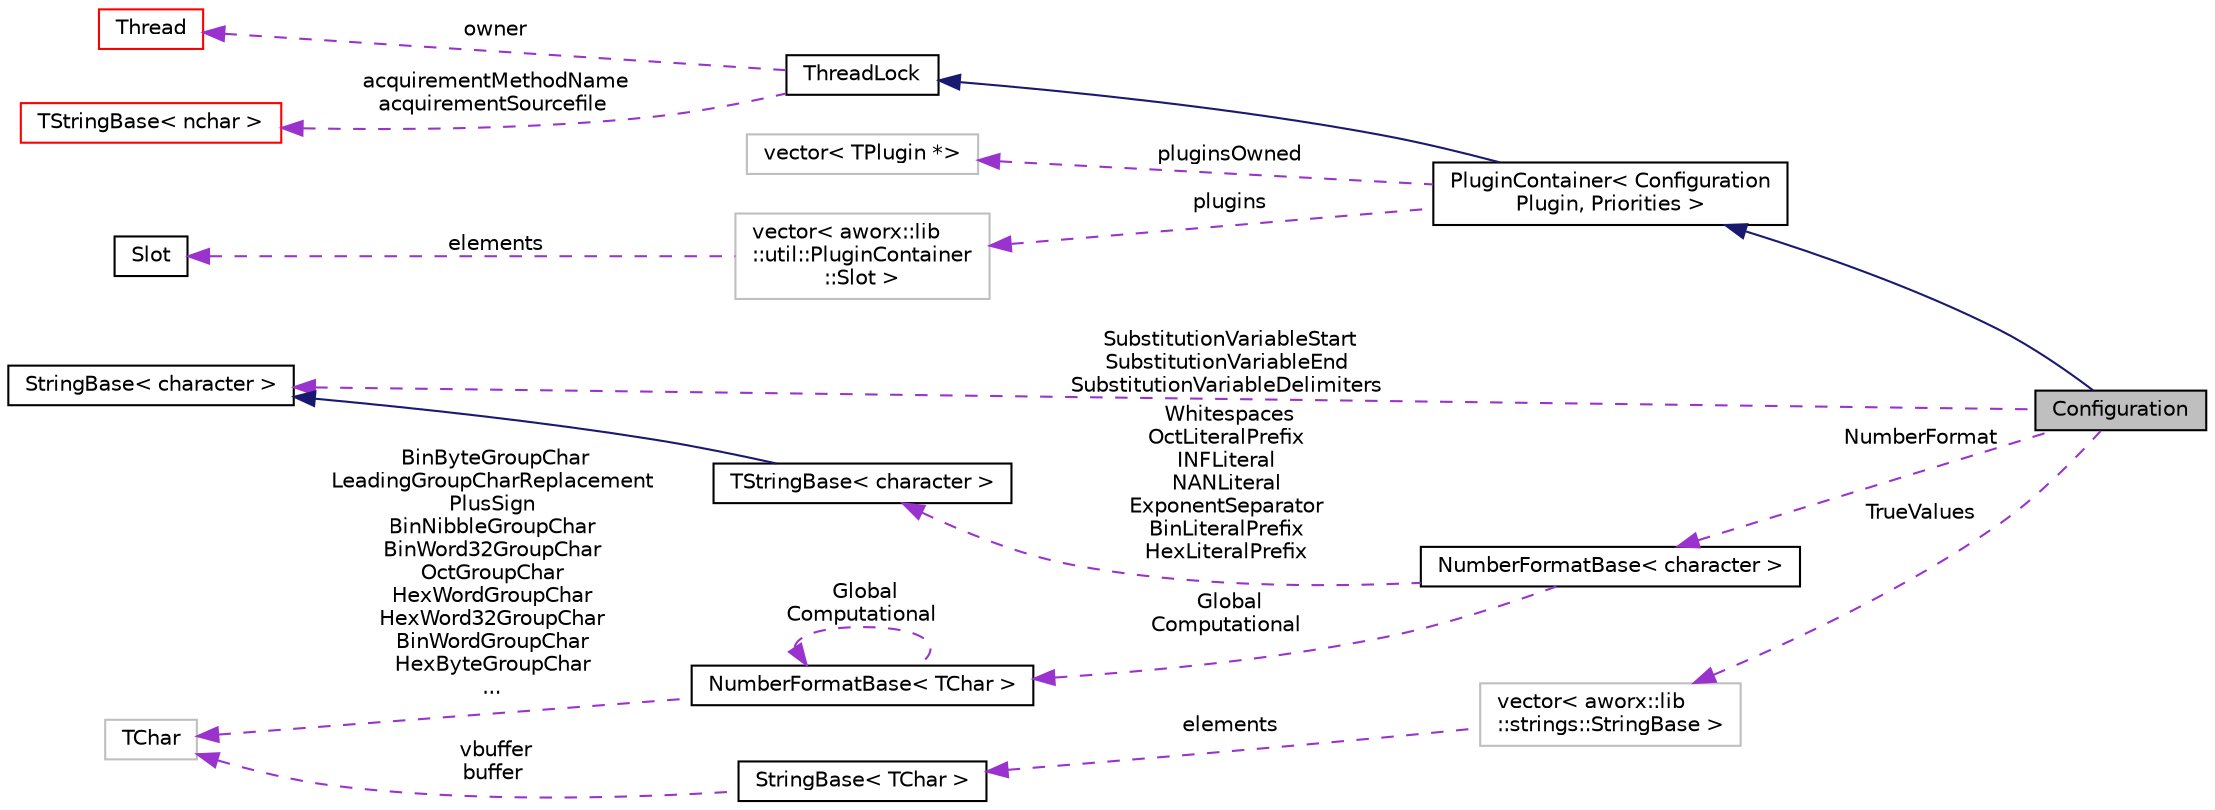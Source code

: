 digraph "Configuration"
{
  edge [fontname="Helvetica",fontsize="10",labelfontname="Helvetica",labelfontsize="10"];
  node [fontname="Helvetica",fontsize="10",shape=record];
  rankdir="LR";
  Node3 [label="Configuration",height=0.2,width=0.4,color="black", fillcolor="grey75", style="filled", fontcolor="black"];
  Node4 -> Node3 [dir="back",color="midnightblue",fontsize="10",style="solid",fontname="Helvetica"];
  Node4 [label="PluginContainer\< Configuration\lPlugin, Priorities \>",height=0.2,width=0.4,color="black", fillcolor="white", style="filled",URL="$classaworx_1_1lib_1_1util_1_1PluginContainer.html"];
  Node5 -> Node4 [dir="back",color="midnightblue",fontsize="10",style="solid",fontname="Helvetica"];
  Node5 [label="ThreadLock",height=0.2,width=0.4,color="black", fillcolor="white", style="filled",URL="$classaworx_1_1lib_1_1threads_1_1ThreadLock.html"];
  Node6 -> Node5 [dir="back",color="darkorchid3",fontsize="10",style="dashed",label=" owner" ,fontname="Helvetica"];
  Node6 [label="Thread",height=0.2,width=0.4,color="red", fillcolor="white", style="filled",URL="$classaworx_1_1lib_1_1threads_1_1Thread.html"];
  Node14 -> Node5 [dir="back",color="darkorchid3",fontsize="10",style="dashed",label=" acquirementMethodName\nacquirementSourcefile" ,fontname="Helvetica"];
  Node14 [label="TStringBase\< nchar \>",height=0.2,width=0.4,color="red", fillcolor="white", style="filled",URL="$classaworx_1_1lib_1_1strings_1_1TStringBase.html"];
  Node16 -> Node4 [dir="back",color="darkorchid3",fontsize="10",style="dashed",label=" pluginsOwned" ,fontname="Helvetica"];
  Node16 [label="vector\< TPlugin *\>",height=0.2,width=0.4,color="grey75", fillcolor="white", style="filled"];
  Node17 -> Node4 [dir="back",color="darkorchid3",fontsize="10",style="dashed",label=" plugins" ,fontname="Helvetica"];
  Node17 [label="vector\< aworx::lib\l::util::PluginContainer\l::Slot \>",height=0.2,width=0.4,color="grey75", fillcolor="white", style="filled"];
  Node18 -> Node17 [dir="back",color="darkorchid3",fontsize="10",style="dashed",label=" elements" ,fontname="Helvetica"];
  Node18 [label="Slot",height=0.2,width=0.4,color="black", fillcolor="white", style="filled",URL="$structaworx_1_1lib_1_1util_1_1PluginContainer_1_1Slot.html",tooltip="Type definition for elements of the list of plug-ins with their priority. "];
  Node19 -> Node3 [dir="back",color="darkorchid3",fontsize="10",style="dashed",label=" SubstitutionVariableStart\nSubstitutionVariableEnd\nSubstitutionVariableDelimiters" ,fontname="Helvetica"];
  Node19 [label="StringBase\< character \>",height=0.2,width=0.4,color="black", fillcolor="white", style="filled",URL="$classaworx_1_1lib_1_1strings_1_1StringBase.html"];
  Node20 -> Node3 [dir="back",color="darkorchid3",fontsize="10",style="dashed",label=" NumberFormat" ,fontname="Helvetica"];
  Node20 [label="NumberFormatBase\< character \>",height=0.2,width=0.4,color="black", fillcolor="white", style="filled",URL="$classaworx_1_1lib_1_1strings_1_1NumberFormatBase.html"];
  Node21 -> Node20 [dir="back",color="darkorchid3",fontsize="10",style="dashed",label=" Whitespaces\nOctLiteralPrefix\nINFLiteral\nNANLiteral\nExponentSeparator\nBinLiteralPrefix\nHexLiteralPrefix" ,fontname="Helvetica"];
  Node21 [label="TStringBase\< character \>",height=0.2,width=0.4,color="black", fillcolor="white", style="filled",URL="$classaworx_1_1lib_1_1strings_1_1TStringBase.html"];
  Node19 -> Node21 [dir="back",color="midnightblue",fontsize="10",style="solid",fontname="Helvetica"];
  Node22 -> Node20 [dir="back",color="darkorchid3",fontsize="10",style="dashed",label=" Global\nComputational" ,fontname="Helvetica"];
  Node22 [label="NumberFormatBase\< TChar \>",height=0.2,width=0.4,color="black", fillcolor="white", style="filled",URL="$classaworx_1_1lib_1_1strings_1_1NumberFormatBase.html"];
  Node12 -> Node22 [dir="back",color="darkorchid3",fontsize="10",style="dashed",label=" BinByteGroupChar\nLeadingGroupCharReplacement\nPlusSign\nBinNibbleGroupChar\nBinWord32GroupChar\nOctGroupChar\nHexWordGroupChar\nHexWord32GroupChar\nBinWordGroupChar\nHexByteGroupChar\n..." ,fontname="Helvetica"];
  Node12 [label="TChar",height=0.2,width=0.4,color="grey75", fillcolor="white", style="filled"];
  Node22 -> Node22 [dir="back",color="darkorchid3",fontsize="10",style="dashed",label=" Global\nComputational" ,fontname="Helvetica"];
  Node23 -> Node3 [dir="back",color="darkorchid3",fontsize="10",style="dashed",label=" TrueValues" ,fontname="Helvetica"];
  Node23 [label="vector\< aworx::lib\l::strings::StringBase \>",height=0.2,width=0.4,color="grey75", fillcolor="white", style="filled"];
  Node24 -> Node23 [dir="back",color="darkorchid3",fontsize="10",style="dashed",label=" elements" ,fontname="Helvetica"];
  Node24 [label="StringBase\< TChar \>",height=0.2,width=0.4,color="black", fillcolor="white", style="filled",URL="$classaworx_1_1lib_1_1strings_1_1StringBase.html"];
  Node12 -> Node24 [dir="back",color="darkorchid3",fontsize="10",style="dashed",label=" vbuffer\nbuffer" ,fontname="Helvetica"];
}

